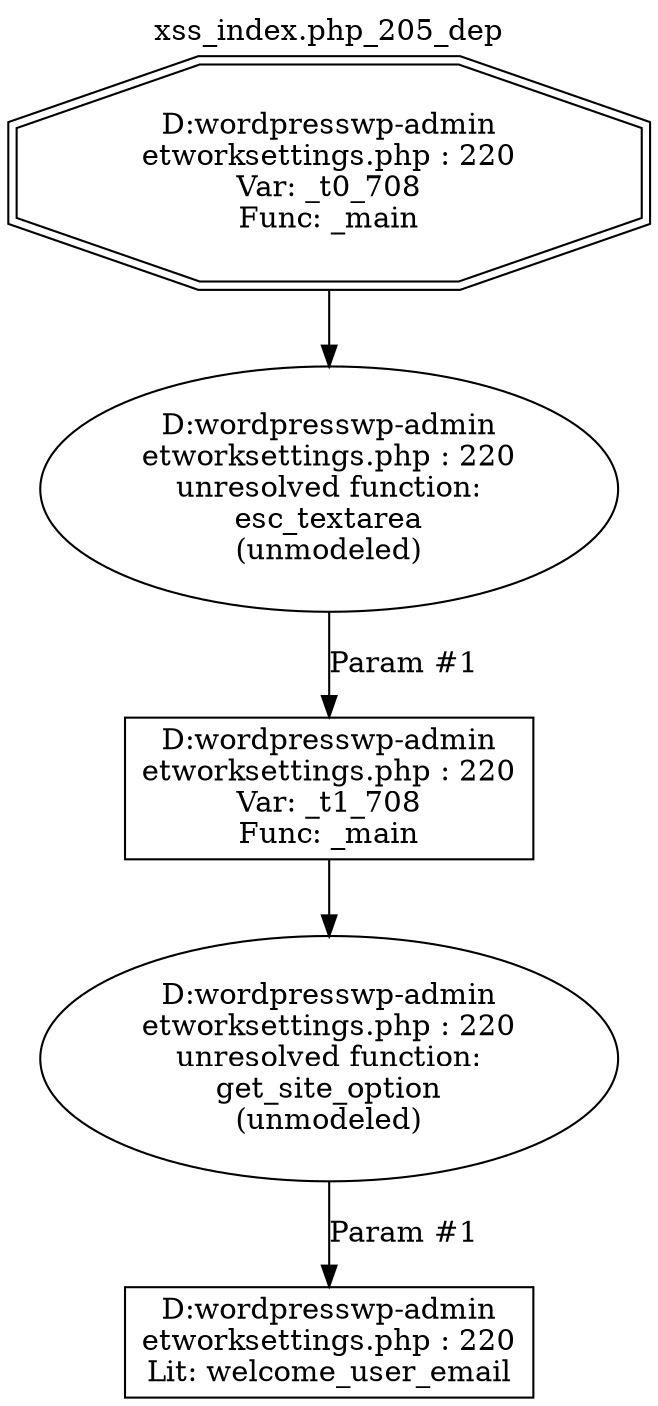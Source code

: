digraph cfg {
  label="xss_index.php_205_dep";
  labelloc=t;
  n1 [shape=doubleoctagon, label="D:\wordpress\wp-admin\network\settings.php : 220\nVar: _t0_708\nFunc: _main\n"];
  n2 [shape=ellipse, label="D:\wordpress\wp-admin\network\settings.php : 220\nunresolved function:\nesc_textarea\n(unmodeled)\n"];
  n3 [shape=box, label="D:\wordpress\wp-admin\network\settings.php : 220\nVar: _t1_708\nFunc: _main\n"];
  n4 [shape=ellipse, label="D:\wordpress\wp-admin\network\settings.php : 220\nunresolved function:\nget_site_option\n(unmodeled)\n"];
  n5 [shape=box, label="D:\wordpress\wp-admin\network\settings.php : 220\nLit: welcome_user_email\n"];
  n1 -> n2;
  n3 -> n4;
  n4 -> n5[label="Param #1"];
  n2 -> n3[label="Param #1"];
}
